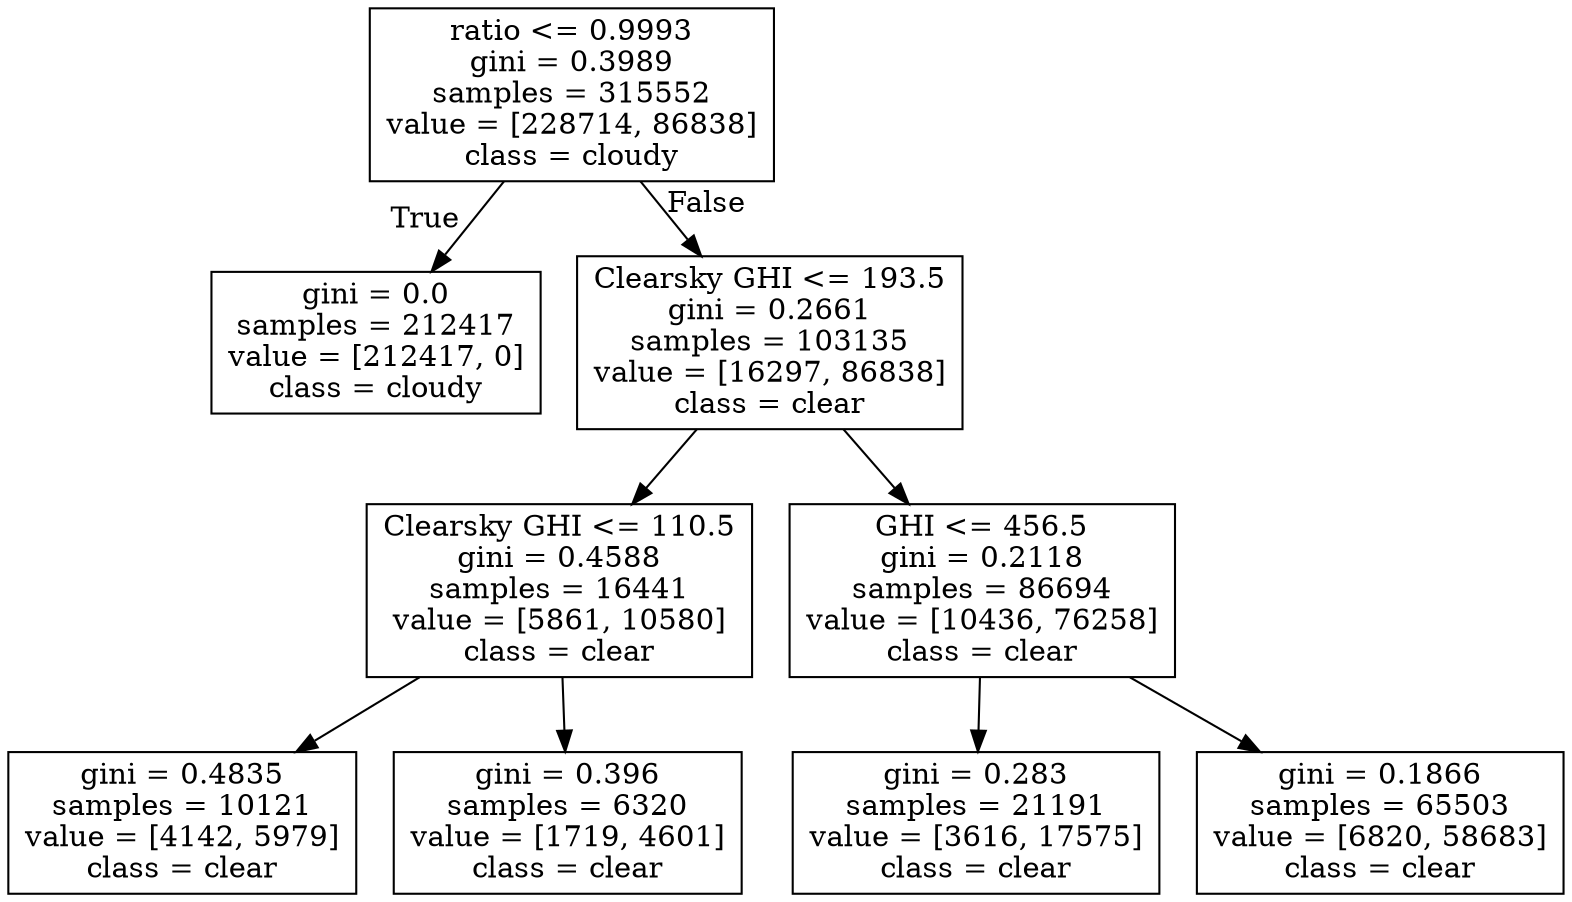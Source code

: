 digraph Tree {
node [shape=box] ;
0 [label="ratio <= 0.9993\ngini = 0.3989\nsamples = 315552\nvalue = [228714, 86838]\nclass = cloudy"] ;
1 [label="gini = 0.0\nsamples = 212417\nvalue = [212417, 0]\nclass = cloudy"] ;
0 -> 1 [labeldistance=2.5, labelangle=45, headlabel="True"] ;
2 [label="Clearsky GHI <= 193.5\ngini = 0.2661\nsamples = 103135\nvalue = [16297, 86838]\nclass = clear"] ;
0 -> 2 [labeldistance=2.5, labelangle=-45, headlabel="False"] ;
3 [label="Clearsky GHI <= 110.5\ngini = 0.4588\nsamples = 16441\nvalue = [5861, 10580]\nclass = clear"] ;
2 -> 3 ;
4 [label="gini = 0.4835\nsamples = 10121\nvalue = [4142, 5979]\nclass = clear"] ;
3 -> 4 ;
5 [label="gini = 0.396\nsamples = 6320\nvalue = [1719, 4601]\nclass = clear"] ;
3 -> 5 ;
6 [label="GHI <= 456.5\ngini = 0.2118\nsamples = 86694\nvalue = [10436, 76258]\nclass = clear"] ;
2 -> 6 ;
7 [label="gini = 0.283\nsamples = 21191\nvalue = [3616, 17575]\nclass = clear"] ;
6 -> 7 ;
8 [label="gini = 0.1866\nsamples = 65503\nvalue = [6820, 58683]\nclass = clear"] ;
6 -> 8 ;
}